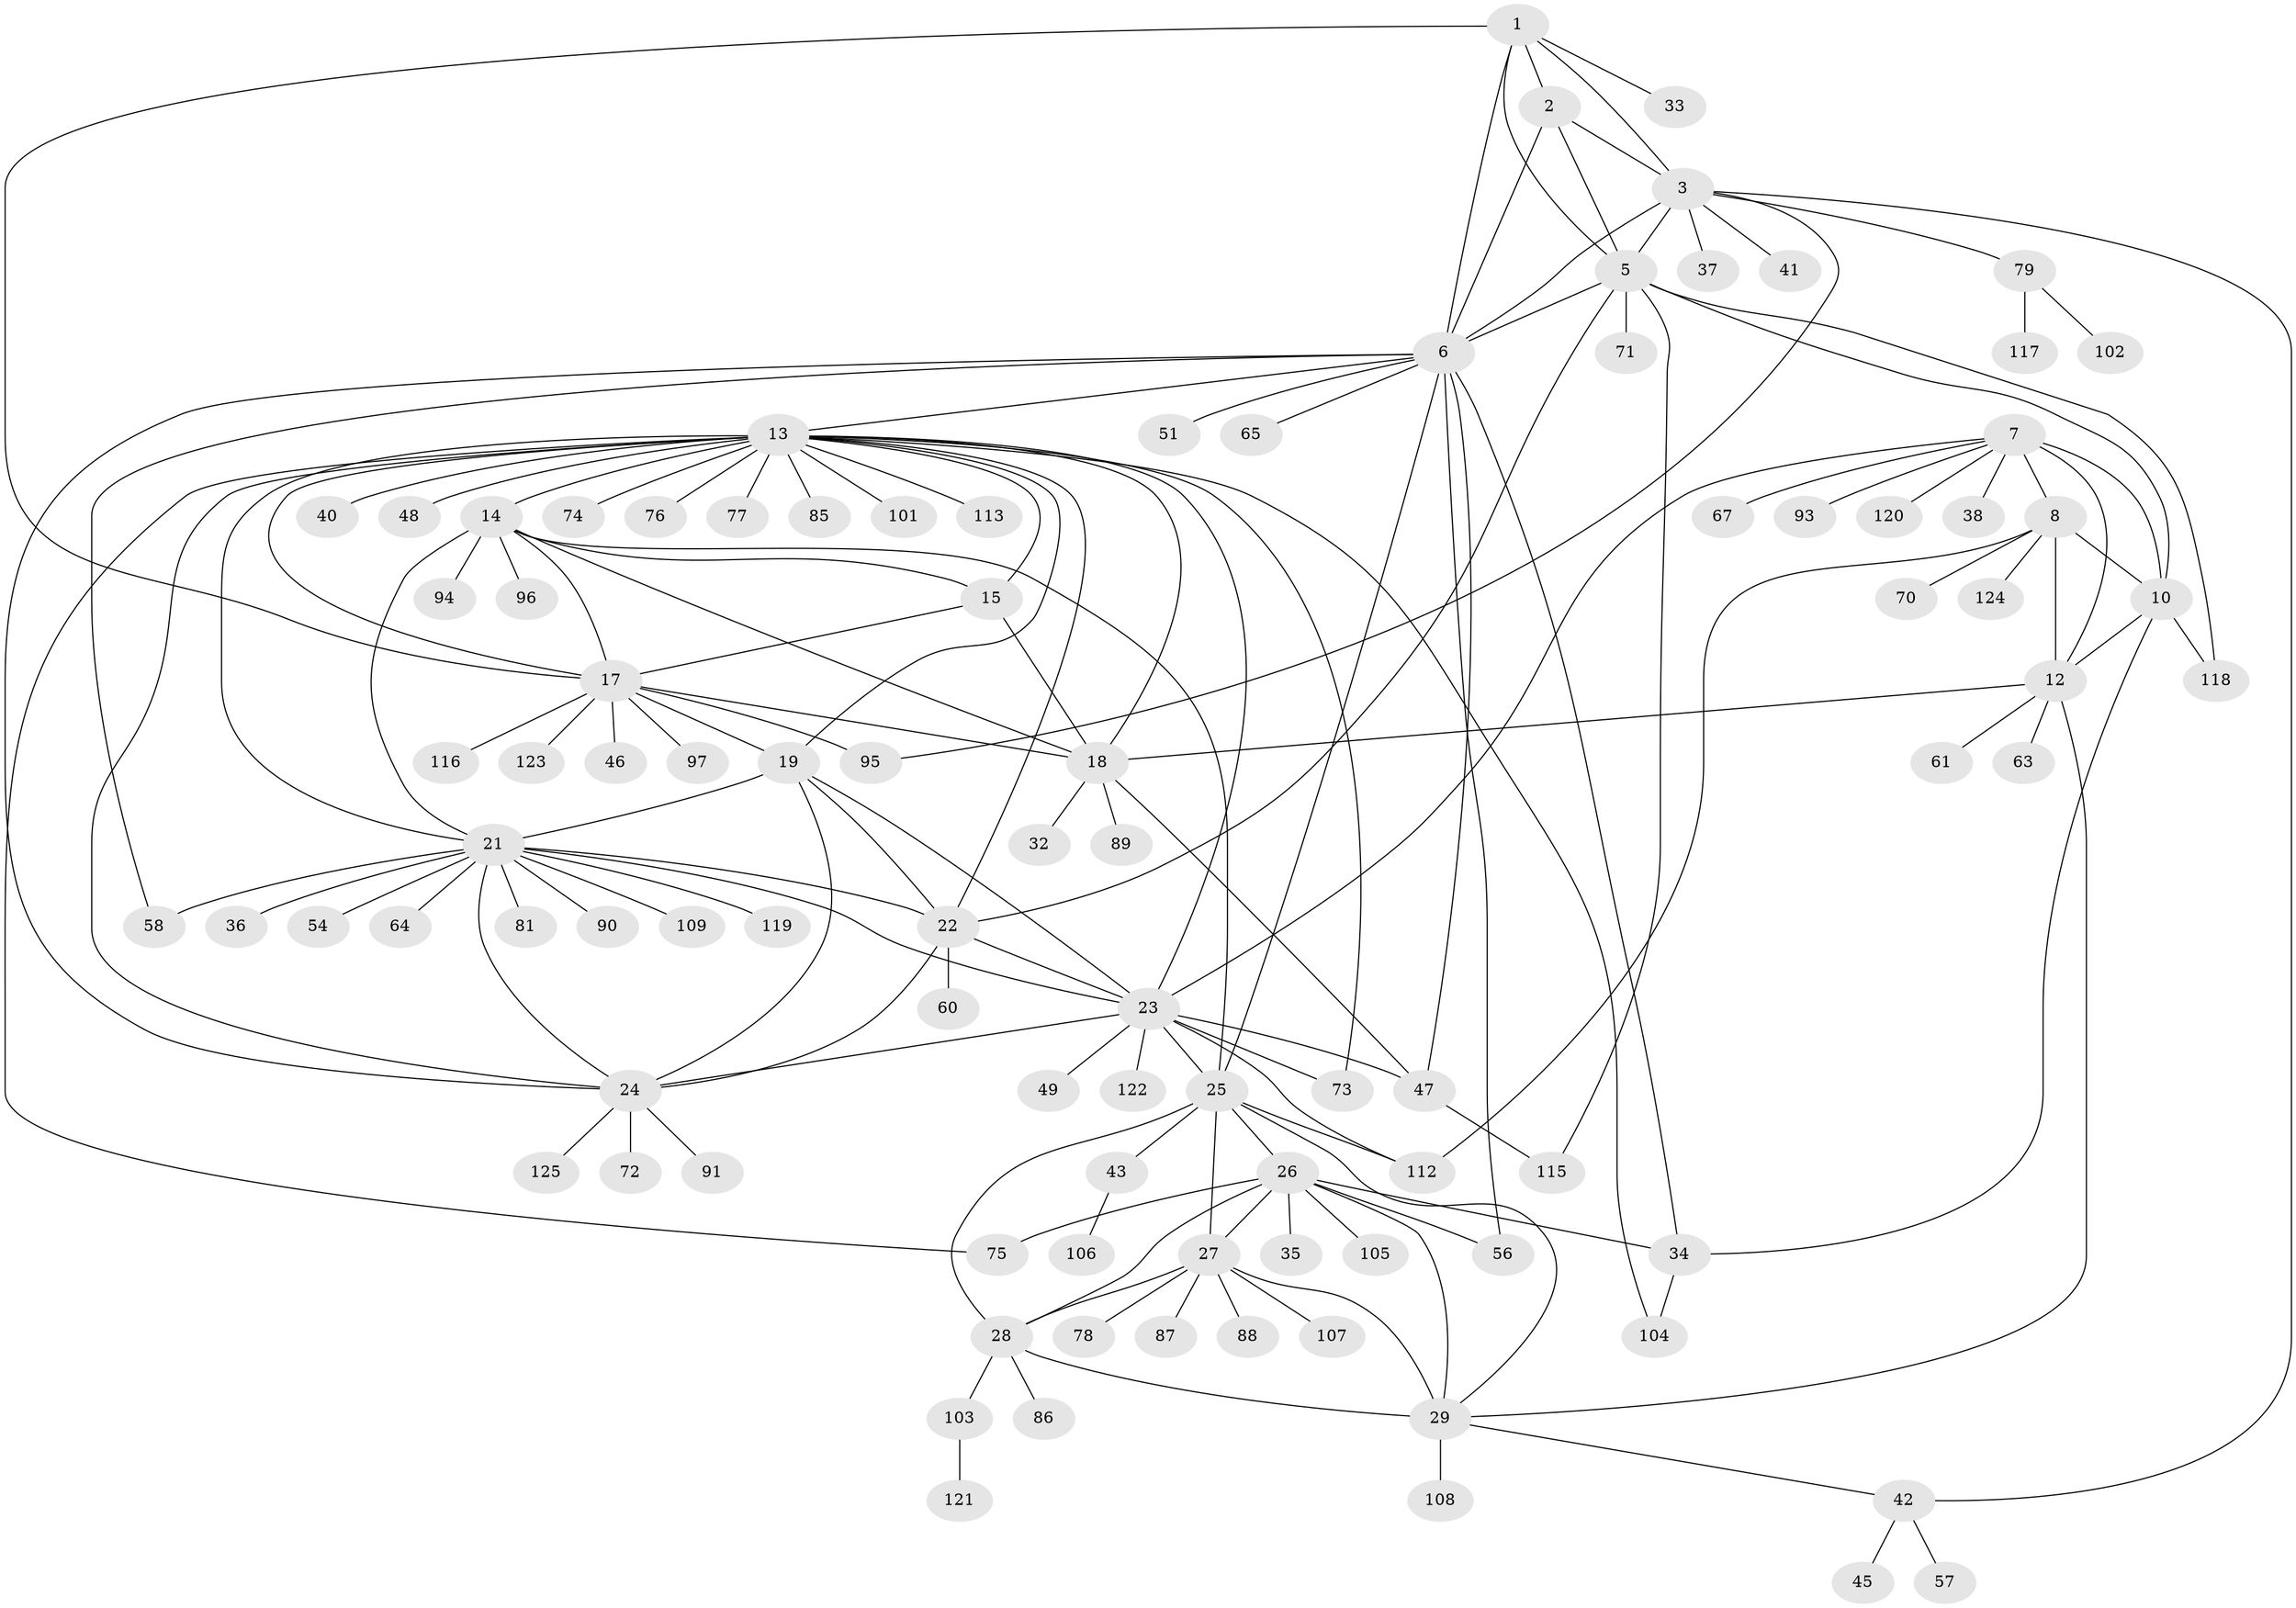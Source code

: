 // Generated by graph-tools (version 1.1) at 2025/24/03/03/25 07:24:14]
// undirected, 96 vertices, 151 edges
graph export_dot {
graph [start="1"]
  node [color=gray90,style=filled];
  1 [super="+4"];
  2 [super="+31"];
  3 [super="+82"];
  5 [super="+50"];
  6 [super="+114"];
  7 [super="+83"];
  8 [super="+9"];
  10 [super="+11"];
  12 [super="+62"];
  13 [super="+20"];
  14 [super="+16"];
  15 [super="+84"];
  17 [super="+53"];
  18 [super="+66"];
  19 [super="+111"];
  21 [super="+99"];
  22;
  23 [super="+110"];
  24 [super="+44"];
  25 [super="+52"];
  26 [super="+80"];
  27 [super="+30"];
  28;
  29 [super="+39"];
  32;
  33;
  34 [super="+68"];
  35;
  36;
  37;
  38;
  40;
  41;
  42 [super="+59"];
  43 [super="+69"];
  45 [super="+55"];
  46;
  47 [super="+98"];
  48;
  49;
  51;
  54;
  56;
  57;
  58;
  60;
  61;
  63;
  64;
  65;
  67;
  70 [super="+92"];
  71;
  72;
  73 [super="+100"];
  74;
  75;
  76;
  77;
  78;
  79;
  81;
  85;
  86;
  87;
  88;
  89;
  90;
  91;
  93;
  94;
  95;
  96;
  97;
  101;
  102;
  103;
  104;
  105;
  106;
  107;
  108;
  109;
  112 [super="+126"];
  113;
  115;
  116;
  117;
  118;
  119;
  120;
  121;
  122;
  123;
  124;
  125;
  1 -- 2 [weight=2];
  1 -- 3 [weight=2];
  1 -- 5 [weight=2];
  1 -- 6 [weight=2];
  1 -- 17;
  1 -- 33;
  2 -- 3;
  2 -- 5;
  2 -- 6;
  3 -- 5;
  3 -- 6;
  3 -- 37;
  3 -- 41;
  3 -- 42;
  3 -- 79;
  3 -- 95;
  5 -- 6;
  5 -- 10;
  5 -- 115;
  5 -- 118;
  5 -- 22;
  5 -- 71;
  6 -- 25;
  6 -- 34;
  6 -- 47;
  6 -- 51;
  6 -- 56;
  6 -- 58;
  6 -- 65;
  6 -- 24;
  6 -- 13;
  7 -- 8 [weight=2];
  7 -- 10 [weight=2];
  7 -- 12;
  7 -- 23;
  7 -- 38;
  7 -- 67;
  7 -- 93;
  7 -- 120;
  8 -- 10 [weight=4];
  8 -- 12 [weight=2];
  8 -- 112;
  8 -- 124;
  8 -- 70;
  10 -- 12 [weight=2];
  10 -- 34;
  10 -- 118;
  12 -- 18;
  12 -- 29;
  12 -- 61;
  12 -- 63;
  13 -- 14 [weight=2];
  13 -- 15;
  13 -- 17;
  13 -- 18;
  13 -- 48;
  13 -- 73;
  13 -- 74;
  13 -- 77;
  13 -- 85;
  13 -- 101;
  13 -- 40;
  13 -- 104;
  13 -- 75;
  13 -- 76;
  13 -- 113;
  13 -- 19;
  13 -- 21;
  13 -- 22;
  13 -- 23;
  13 -- 24;
  14 -- 15 [weight=2];
  14 -- 17 [weight=2];
  14 -- 18 [weight=2];
  14 -- 96;
  14 -- 21;
  14 -- 25;
  14 -- 94;
  15 -- 17;
  15 -- 18;
  17 -- 18;
  17 -- 46;
  17 -- 95;
  17 -- 97;
  17 -- 116;
  17 -- 123;
  17 -- 19;
  18 -- 32;
  18 -- 47;
  18 -- 89;
  19 -- 21;
  19 -- 22;
  19 -- 23;
  19 -- 24;
  21 -- 22;
  21 -- 23;
  21 -- 24;
  21 -- 36;
  21 -- 54;
  21 -- 58;
  21 -- 64;
  21 -- 81;
  21 -- 90;
  21 -- 109;
  21 -- 119;
  22 -- 23;
  22 -- 24;
  22 -- 60;
  23 -- 24;
  23 -- 25;
  23 -- 49;
  23 -- 122;
  23 -- 47;
  23 -- 112;
  23 -- 73;
  24 -- 72;
  24 -- 91;
  24 -- 125;
  25 -- 26;
  25 -- 27 [weight=2];
  25 -- 28;
  25 -- 29;
  25 -- 43;
  25 -- 112;
  26 -- 27 [weight=2];
  26 -- 28;
  26 -- 29;
  26 -- 35;
  26 -- 56;
  26 -- 75;
  26 -- 105;
  26 -- 34;
  27 -- 28 [weight=2];
  27 -- 29 [weight=2];
  27 -- 78;
  27 -- 107;
  27 -- 87;
  27 -- 88;
  28 -- 29;
  28 -- 86;
  28 -- 103;
  29 -- 42;
  29 -- 108;
  34 -- 104;
  42 -- 45;
  42 -- 57;
  43 -- 106;
  47 -- 115;
  79 -- 102;
  79 -- 117;
  103 -- 121;
}
